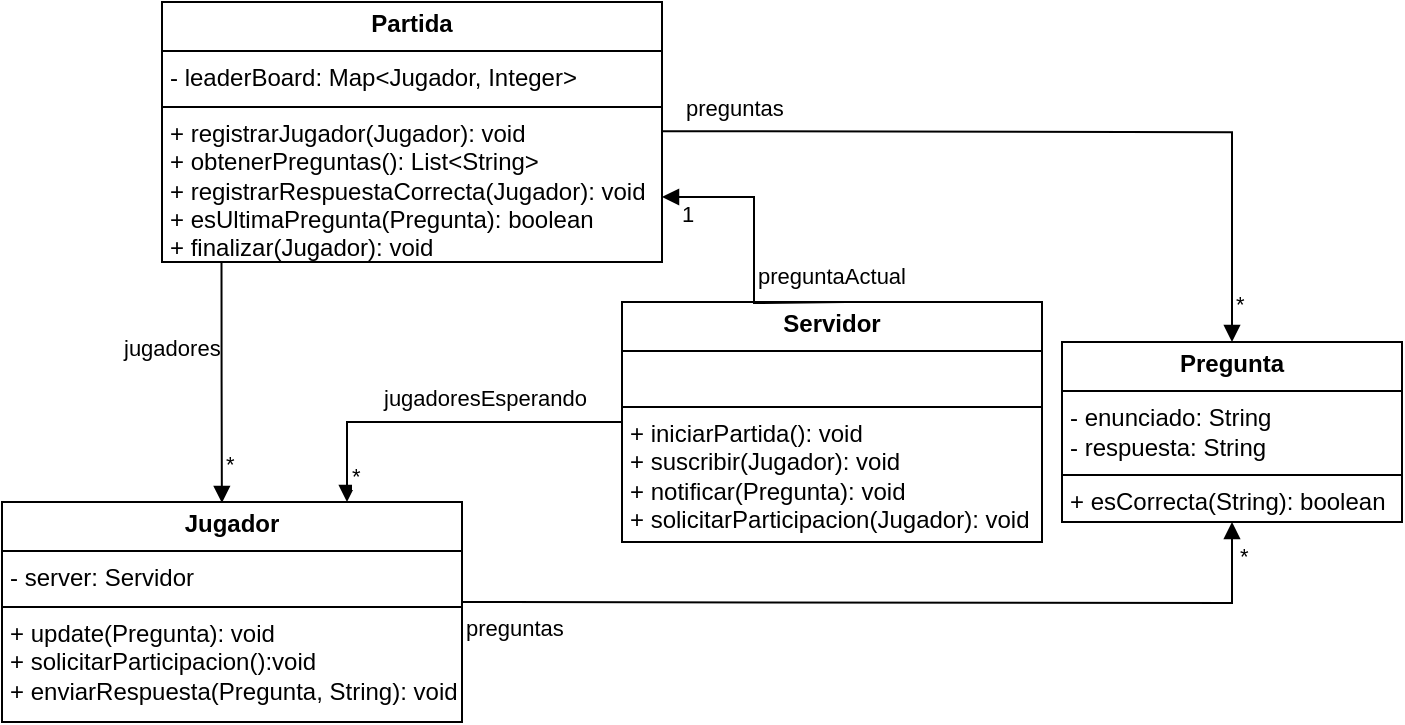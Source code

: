 <mxfile version="28.2.8">
  <diagram name="Página-1" id="XTlsCB1aqoiEbF0G4ipM">
    <mxGraphModel dx="926" dy="388" grid="1" gridSize="10" guides="1" tooltips="1" connect="1" arrows="1" fold="1" page="1" pageScale="1" pageWidth="827" pageHeight="1169" math="0" shadow="0">
      <root>
        <mxCell id="0" />
        <mxCell id="1" parent="0" />
        <mxCell id="P_pArtIc2siClAsg0JoR-1" value="&lt;p style=&quot;margin:0px;margin-top:4px;text-align:center;&quot;&gt;&lt;b&gt;Pregunta&lt;/b&gt;&lt;/p&gt;&lt;hr size=&quot;1&quot; style=&quot;border-style:solid;&quot;&gt;&lt;p style=&quot;margin:0px;margin-left:4px;&quot;&gt;- enunciado: String&lt;/p&gt;&lt;p style=&quot;margin:0px;margin-left:4px;&quot;&gt;- respuesta: String&lt;/p&gt;&lt;hr size=&quot;1&quot; style=&quot;border-style:solid;&quot;&gt;&lt;p style=&quot;margin:0px;margin-left:4px;&quot;&gt;+ esCorrecta(String): boolean&lt;/p&gt;" style="verticalAlign=top;align=left;overflow=fill;html=1;whiteSpace=wrap;" vertex="1" parent="1">
          <mxGeometry x="540" y="210" width="170" height="90" as="geometry" />
        </mxCell>
        <mxCell id="P_pArtIc2siClAsg0JoR-2" value="&lt;p style=&quot;margin:0px;margin-top:4px;text-align:center;&quot;&gt;&lt;b&gt;Servidor&lt;/b&gt;&lt;/p&gt;&lt;hr size=&quot;1&quot; style=&quot;border-style:solid;&quot;&gt;&lt;p style=&quot;margin:0px;margin-left:4px;&quot;&gt;&lt;br&gt;&lt;/p&gt;&lt;hr size=&quot;1&quot; style=&quot;border-style:solid;&quot;&gt;&lt;p style=&quot;margin:0px;margin-left:4px;&quot;&gt;+ iniciarPartida(): void&lt;/p&gt;&lt;p style=&quot;margin:0px;margin-left:4px;&quot;&gt;+ suscribir(Jugador): void&lt;/p&gt;&lt;p style=&quot;margin:0px;margin-left:4px;&quot;&gt;+ notificar(Pregunta): void&lt;/p&gt;&lt;p style=&quot;margin:0px;margin-left:4px;&quot;&gt;+ solicitarParticipacion(Jugador): void&lt;/p&gt;" style="verticalAlign=top;align=left;overflow=fill;html=1;whiteSpace=wrap;" vertex="1" parent="1">
          <mxGeometry x="320" y="190" width="210" height="120" as="geometry" />
        </mxCell>
        <mxCell id="P_pArtIc2siClAsg0JoR-3" value="&lt;p style=&quot;margin:0px;margin-top:4px;text-align:center;&quot;&gt;&lt;b&gt;Jugador&lt;/b&gt;&lt;/p&gt;&lt;hr size=&quot;1&quot; style=&quot;border-style:solid;&quot;&gt;&lt;p style=&quot;margin:0px;margin-left:4px;&quot;&gt;- server: Servidor&lt;/p&gt;&lt;hr size=&quot;1&quot; style=&quot;border-style:solid;&quot;&gt;&lt;p style=&quot;margin:0px;margin-left:4px;&quot;&gt;+ update(Pregunta): void&lt;/p&gt;&lt;p style=&quot;margin:0px;margin-left:4px;&quot;&gt;+ solicitarParticipacion()&lt;span style=&quot;background-color: transparent; color: light-dark(rgb(0, 0, 0), rgb(255, 255, 255));&quot;&gt;:void&lt;/span&gt;&lt;/p&gt;&lt;p style=&quot;margin:0px;margin-left:4px;&quot;&gt;+ enviarRespuesta(Pregunta, String): void&lt;/p&gt;" style="verticalAlign=top;align=left;overflow=fill;html=1;whiteSpace=wrap;" vertex="1" parent="1">
          <mxGeometry x="10" y="290" width="230" height="110" as="geometry" />
        </mxCell>
        <mxCell id="P_pArtIc2siClAsg0JoR-4" value="jugadoresEsperando" style="endArrow=block;endFill=1;html=1;edgeStyle=orthogonalEdgeStyle;align=left;verticalAlign=top;rounded=0;exitX=0;exitY=0.5;exitDx=0;exitDy=0;entryX=0.75;entryY=0;entryDx=0;entryDy=0;" edge="1" parent="1" source="P_pArtIc2siClAsg0JoR-2" target="P_pArtIc2siClAsg0JoR-3">
          <mxGeometry x="0.371" y="-25" relative="1" as="geometry">
            <mxPoint x="330" y="250" as="sourcePoint" />
            <mxPoint x="490" y="250" as="targetPoint" />
            <mxPoint as="offset" />
          </mxGeometry>
        </mxCell>
        <mxCell id="P_pArtIc2siClAsg0JoR-5" value="*" style="edgeLabel;resizable=0;html=1;align=left;verticalAlign=bottom;" connectable="0" vertex="1" parent="P_pArtIc2siClAsg0JoR-4">
          <mxGeometry x="-1" relative="1" as="geometry">
            <mxPoint x="-137" y="35" as="offset" />
          </mxGeometry>
        </mxCell>
        <mxCell id="P_pArtIc2siClAsg0JoR-6" value="&lt;p style=&quot;margin:0px;margin-top:4px;text-align:center;&quot;&gt;&lt;b&gt;Partida&lt;/b&gt;&lt;/p&gt;&lt;hr size=&quot;1&quot; style=&quot;border-style:solid;&quot;&gt;&lt;p style=&quot;margin:0px;margin-left:4px;&quot;&gt;&lt;span style=&quot;background-color: transparent; color: light-dark(rgb(0, 0, 0), rgb(255, 255, 255));&quot;&gt;- leaderBoard: Map&amp;lt;Jugador, Integer&amp;gt;&lt;/span&gt;&lt;/p&gt;&lt;hr size=&quot;1&quot; style=&quot;border-style:solid;&quot;&gt;&lt;p style=&quot;margin:0px;margin-left:4px;&quot;&gt;+ registrarJugador(Jugador): void&lt;/p&gt;&lt;p style=&quot;margin:0px;margin-left:4px;&quot;&gt;+ obtenerPreguntas(): List&amp;lt;String&amp;gt;&lt;/p&gt;&lt;p style=&quot;margin:0px;margin-left:4px;&quot;&gt;+ registrarRespuestaCorrecta(Jugador): void&lt;/p&gt;&lt;p style=&quot;margin:0px;margin-left:4px;&quot;&gt;+ esUltimaPregunta(Pregunta): boolean&lt;/p&gt;&lt;p style=&quot;margin:0px;margin-left:4px;&quot;&gt;+ finalizar(Jugador): void&lt;/p&gt;" style="verticalAlign=top;align=left;overflow=fill;html=1;whiteSpace=wrap;" vertex="1" parent="1">
          <mxGeometry x="90" y="40" width="250" height="130" as="geometry" />
        </mxCell>
        <mxCell id="P_pArtIc2siClAsg0JoR-7" value="jugadores" style="endArrow=block;endFill=1;html=1;edgeStyle=orthogonalEdgeStyle;align=left;verticalAlign=top;rounded=0;exitX=0.119;exitY=0.996;exitDx=0;exitDy=0;entryX=0.478;entryY=0.004;entryDx=0;entryDy=0;exitPerimeter=0;entryPerimeter=0;" edge="1" parent="1" source="P_pArtIc2siClAsg0JoR-6" target="P_pArtIc2siClAsg0JoR-3">
          <mxGeometry x="-0.499" y="-51" relative="1" as="geometry">
            <mxPoint x="330" y="180" as="sourcePoint" />
            <mxPoint x="490" y="180" as="targetPoint" />
            <mxPoint as="offset" />
          </mxGeometry>
        </mxCell>
        <mxCell id="P_pArtIc2siClAsg0JoR-8" value="*" style="edgeLabel;resizable=0;html=1;align=left;verticalAlign=bottom;" connectable="0" vertex="1" parent="P_pArtIc2siClAsg0JoR-7">
          <mxGeometry x="-1" relative="1" as="geometry">
            <mxPoint y="110" as="offset" />
          </mxGeometry>
        </mxCell>
        <mxCell id="P_pArtIc2siClAsg0JoR-9" value="preguntas" style="endArrow=block;endFill=1;html=1;edgeStyle=orthogonalEdgeStyle;align=left;verticalAlign=top;rounded=0;entryX=0.5;entryY=0;entryDx=0;entryDy=0;" edge="1" parent="1" target="P_pArtIc2siClAsg0JoR-1">
          <mxGeometry x="-0.949" y="25" relative="1" as="geometry">
            <mxPoint x="340" y="104.58" as="sourcePoint" />
            <mxPoint x="500" y="104.58" as="targetPoint" />
            <mxPoint as="offset" />
          </mxGeometry>
        </mxCell>
        <mxCell id="P_pArtIc2siClAsg0JoR-10" value="*" style="edgeLabel;resizable=0;html=1;align=left;verticalAlign=bottom;" connectable="0" vertex="1" parent="P_pArtIc2siClAsg0JoR-9">
          <mxGeometry x="-1" relative="1" as="geometry">
            <mxPoint x="285" y="95" as="offset" />
          </mxGeometry>
        </mxCell>
        <mxCell id="P_pArtIc2siClAsg0JoR-11" value="preguntas" style="endArrow=block;endFill=1;html=1;edgeStyle=orthogonalEdgeStyle;align=left;verticalAlign=top;rounded=0;entryX=0.5;entryY=1;entryDx=0;entryDy=0;" edge="1" parent="1" target="P_pArtIc2siClAsg0JoR-1">
          <mxGeometry x="-1" relative="1" as="geometry">
            <mxPoint x="240" y="340" as="sourcePoint" />
            <mxPoint x="390" y="340" as="targetPoint" />
          </mxGeometry>
        </mxCell>
        <mxCell id="P_pArtIc2siClAsg0JoR-12" value="*" style="edgeLabel;resizable=0;html=1;align=left;verticalAlign=bottom;" connectable="0" vertex="1" parent="P_pArtIc2siClAsg0JoR-11">
          <mxGeometry x="-1" relative="1" as="geometry">
            <mxPoint x="387" y="-15" as="offset" />
          </mxGeometry>
        </mxCell>
        <mxCell id="P_pArtIc2siClAsg0JoR-13" value="preguntaActual" style="endArrow=block;endFill=1;html=1;edgeStyle=orthogonalEdgeStyle;align=left;verticalAlign=top;rounded=0;exitX=0.5;exitY=0;exitDx=0;exitDy=0;entryX=1;entryY=0.75;entryDx=0;entryDy=0;" edge="1" parent="1" target="P_pArtIc2siClAsg0JoR-6">
          <mxGeometry relative="1" as="geometry">
            <mxPoint x="432" y="190" as="sourcePoint" />
            <mxPoint x="347" y="137.5" as="targetPoint" />
          </mxGeometry>
        </mxCell>
        <mxCell id="P_pArtIc2siClAsg0JoR-14" value="1" style="edgeLabel;resizable=0;html=1;align=left;verticalAlign=bottom;" connectable="0" vertex="1" parent="P_pArtIc2siClAsg0JoR-13">
          <mxGeometry x="-1" relative="1" as="geometry">
            <mxPoint x="-84" y="-36" as="offset" />
          </mxGeometry>
        </mxCell>
      </root>
    </mxGraphModel>
  </diagram>
</mxfile>
